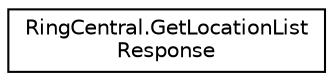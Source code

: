digraph "Graphical Class Hierarchy"
{
 // LATEX_PDF_SIZE
  edge [fontname="Helvetica",fontsize="10",labelfontname="Helvetica",labelfontsize="10"];
  node [fontname="Helvetica",fontsize="10",shape=record];
  rankdir="LR";
  Node0 [label="RingCentral.GetLocationList\lResponse",height=0.2,width=0.4,color="black", fillcolor="white", style="filled",URL="$classRingCentral_1_1GetLocationListResponse.html",tooltip=" "];
}
